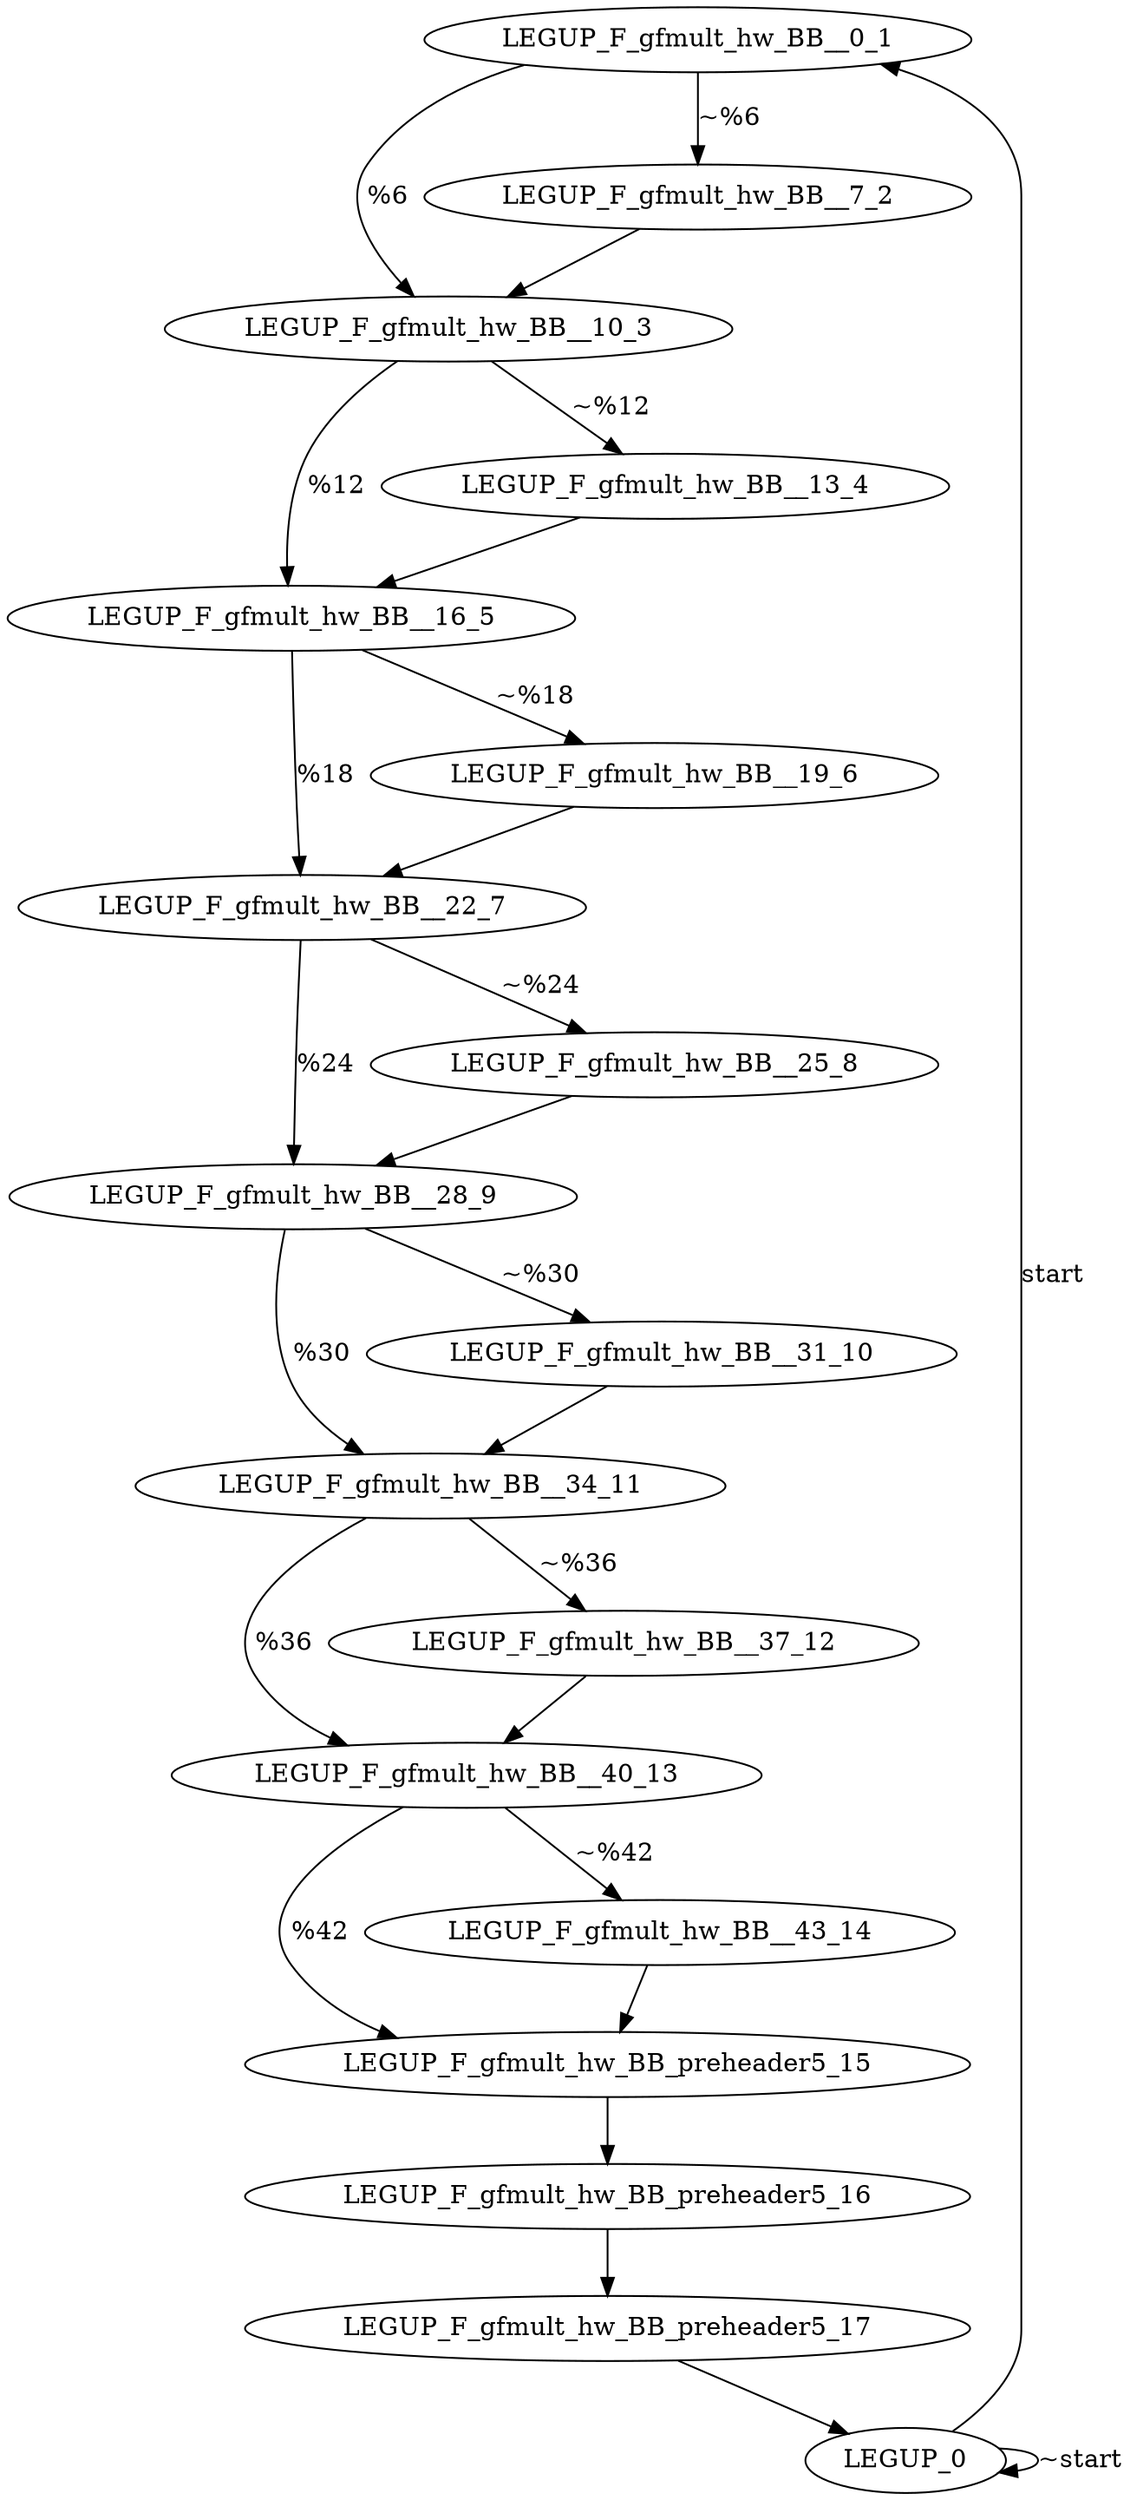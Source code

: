 digraph {
Node0x342f5b0[label="LEGUP_F_gfmult_hw_BB__0_1"];
Node0x342f410[label="LEGUP_0"];
Node0x342f410 -> Node0x342f5b0[label="start"];
Node0x342f410 -> Node0x342f410[label="~start"];
Node0x342f8b0[label="LEGUP_F_gfmult_hw_BB__10_3"];
Node0x342f5b0 -> Node0x342f8b0[label="%6"];
Node0x342f730[label="LEGUP_F_gfmult_hw_BB__7_2"];
Node0x342f5b0 -> Node0x342f730[label="~%6"];
Node0x342f730 -> Node0x342f8b0;
Node0x342fbb0[label="LEGUP_F_gfmult_hw_BB__16_5"];
Node0x342f8b0 -> Node0x342fbb0[label="%12"];
Node0x342fa30[label="LEGUP_F_gfmult_hw_BB__13_4"];
Node0x342f8b0 -> Node0x342fa30[label="~%12"];
Node0x342fa30 -> Node0x342fbb0;
Node0x33fb5a0[label="LEGUP_F_gfmult_hw_BB__22_7"];
Node0x342fbb0 -> Node0x33fb5a0[label="%18"];
Node0x342fd30[label="LEGUP_F_gfmult_hw_BB__19_6"];
Node0x342fbb0 -> Node0x342fd30[label="~%18"];
Node0x342fd30 -> Node0x33fb5a0;
Node0x33fb8a0[label="LEGUP_F_gfmult_hw_BB__28_9"];
Node0x33fb5a0 -> Node0x33fb8a0[label="%24"];
Node0x33fb720[label="LEGUP_F_gfmult_hw_BB__25_8"];
Node0x33fb5a0 -> Node0x33fb720[label="~%24"];
Node0x33fb720 -> Node0x33fb8a0;
Node0x33fbba0[label="LEGUP_F_gfmult_hw_BB__34_11"];
Node0x33fb8a0 -> Node0x33fbba0[label="%30"];
Node0x33fba20[label="LEGUP_F_gfmult_hw_BB__31_10"];
Node0x33fb8a0 -> Node0x33fba20[label="~%30"];
Node0x33fba20 -> Node0x33fbba0;
Node0x33fbea0[label="LEGUP_F_gfmult_hw_BB__40_13"];
Node0x33fbba0 -> Node0x33fbea0[label="%36"];
Node0x33fbd20[label="LEGUP_F_gfmult_hw_BB__37_12"];
Node0x33fbba0 -> Node0x33fbd20[label="~%36"];
Node0x33fbd20 -> Node0x33fbea0;
Node0x33fc1a0[label="LEGUP_F_gfmult_hw_BB_preheader5_15"];
Node0x33fbea0 -> Node0x33fc1a0[label="%42"];
Node0x33fc020[label="LEGUP_F_gfmult_hw_BB__43_14"];
Node0x33fbea0 -> Node0x33fc020[label="~%42"];
Node0x33fc020 -> Node0x33fc1a0;
Node0x33fc550[label="LEGUP_F_gfmult_hw_BB_preheader5_16"];
Node0x33fc1a0 -> Node0x33fc550;
Node0x33fc620[label="LEGUP_F_gfmult_hw_BB_preheader5_17"];
Node0x33fc550 -> Node0x33fc620;
Node0x33fc620 -> Node0x342f410;
}
